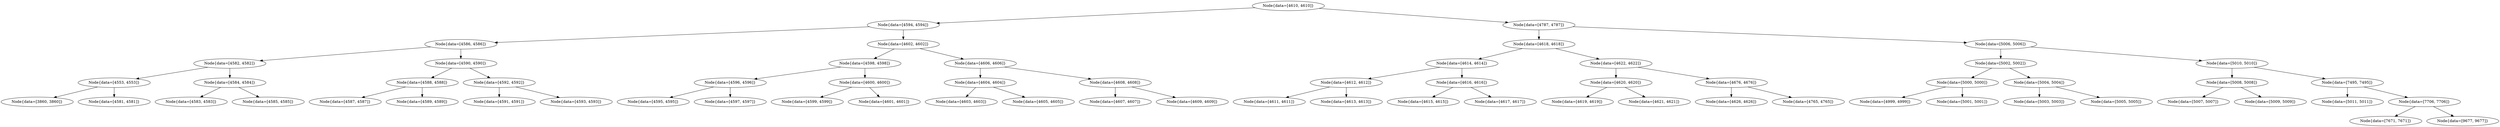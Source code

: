 digraph G{
1953895822 [label="Node{data=[4610, 4610]}"]
1953895822 -> 633789096
633789096 [label="Node{data=[4594, 4594]}"]
633789096 -> 1034771239
1034771239 [label="Node{data=[4586, 4586]}"]
1034771239 -> 371583459
371583459 [label="Node{data=[4582, 4582]}"]
371583459 -> 1388008652
1388008652 [label="Node{data=[4553, 4553]}"]
1388008652 -> 1094440873
1094440873 [label="Node{data=[3860, 3860]}"]
1388008652 -> 379115722
379115722 [label="Node{data=[4581, 4581]}"]
371583459 -> 801849611
801849611 [label="Node{data=[4584, 4584]}"]
801849611 -> 660499722
660499722 [label="Node{data=[4583, 4583]}"]
801849611 -> 952590551
952590551 [label="Node{data=[4585, 4585]}"]
1034771239 -> 1749655949
1749655949 [label="Node{data=[4590, 4590]}"]
1749655949 -> 503281302
503281302 [label="Node{data=[4588, 4588]}"]
503281302 -> 1235058206
1235058206 [label="Node{data=[4587, 4587]}"]
503281302 -> 1256156706
1256156706 [label="Node{data=[4589, 4589]}"]
1749655949 -> 1874852669
1874852669 [label="Node{data=[4592, 4592]}"]
1874852669 -> 152202138
152202138 [label="Node{data=[4591, 4591]}"]
1874852669 -> 735938856
735938856 [label="Node{data=[4593, 4593]}"]
633789096 -> 440552463
440552463 [label="Node{data=[4602, 4602]}"]
440552463 -> 171190889
171190889 [label="Node{data=[4598, 4598]}"]
171190889 -> 283168270
283168270 [label="Node{data=[4596, 4596]}"]
283168270 -> 1462997491
1462997491 [label="Node{data=[4595, 4595]}"]
283168270 -> 1603898670
1603898670 [label="Node{data=[4597, 4597]}"]
171190889 -> 1960154070
1960154070 [label="Node{data=[4600, 4600]}"]
1960154070 -> 1649648636
1649648636 [label="Node{data=[4599, 4599]}"]
1960154070 -> 690227788
690227788 [label="Node{data=[4601, 4601]}"]
440552463 -> 986120891
986120891 [label="Node{data=[4606, 4606]}"]
986120891 -> 1658088726
1658088726 [label="Node{data=[4604, 4604]}"]
1658088726 -> 501706483
501706483 [label="Node{data=[4603, 4603]}"]
1658088726 -> 345534825
345534825 [label="Node{data=[4605, 4605]}"]
986120891 -> 373848987
373848987 [label="Node{data=[4608, 4608]}"]
373848987 -> 1463097497
1463097497 [label="Node{data=[4607, 4607]}"]
373848987 -> 1904436346
1904436346 [label="Node{data=[4609, 4609]}"]
1953895822 -> 642207770
642207770 [label="Node{data=[4787, 4787]}"]
642207770 -> 1938187242
1938187242 [label="Node{data=[4618, 4618]}"]
1938187242 -> 201870547
201870547 [label="Node{data=[4614, 4614]}"]
201870547 -> 1715624348
1715624348 [label="Node{data=[4612, 4612]}"]
1715624348 -> 2056848078
2056848078 [label="Node{data=[4611, 4611]}"]
1715624348 -> 977319748
977319748 [label="Node{data=[4613, 4613]}"]
201870547 -> 1952455179
1952455179 [label="Node{data=[4616, 4616]}"]
1952455179 -> 1717154
1717154 [label="Node{data=[4615, 4615]}"]
1952455179 -> 849858077
849858077 [label="Node{data=[4617, 4617]}"]
1938187242 -> 232957338
232957338 [label="Node{data=[4622, 4622]}"]
232957338 -> 2040940143
2040940143 [label="Node{data=[4620, 4620]}"]
2040940143 -> 686878170
686878170 [label="Node{data=[4619, 4619]}"]
2040940143 -> 606800383
606800383 [label="Node{data=[4621, 4621]}"]
232957338 -> 1014867605
1014867605 [label="Node{data=[4676, 4676]}"]
1014867605 -> 2007173707
2007173707 [label="Node{data=[4626, 4626]}"]
1014867605 -> 1477617496
1477617496 [label="Node{data=[4765, 4765]}"]
642207770 -> 613038420
613038420 [label="Node{data=[5006, 5006]}"]
613038420 -> 1964141150
1964141150 [label="Node{data=[5002, 5002]}"]
1964141150 -> 445433829
445433829 [label="Node{data=[5000, 5000]}"]
445433829 -> 1466534795
1466534795 [label="Node{data=[4999, 4999]}"]
445433829 -> 584861867
584861867 [label="Node{data=[5001, 5001]}"]
1964141150 -> 1148884532
1148884532 [label="Node{data=[5004, 5004]}"]
1148884532 -> 951440049
951440049 [label="Node{data=[5003, 5003]}"]
1148884532 -> 588981247
588981247 [label="Node{data=[5005, 5005]}"]
613038420 -> 1665314343
1665314343 [label="Node{data=[5010, 5010]}"]
1665314343 -> 1939427149
1939427149 [label="Node{data=[5008, 5008]}"]
1939427149 -> 1705978837
1705978837 [label="Node{data=[5007, 5007]}"]
1939427149 -> 525461572
525461572 [label="Node{data=[5009, 5009]}"]
1665314343 -> 1771327007
1771327007 [label="Node{data=[7495, 7495]}"]
1771327007 -> 1347327815
1347327815 [label="Node{data=[5011, 5011]}"]
1771327007 -> 1277427480
1277427480 [label="Node{data=[7706, 7706]}"]
1277427480 -> 1554001168
1554001168 [label="Node{data=[7671, 7671]}"]
1277427480 -> 386884653
386884653 [label="Node{data=[9677, 9677]}"]
}